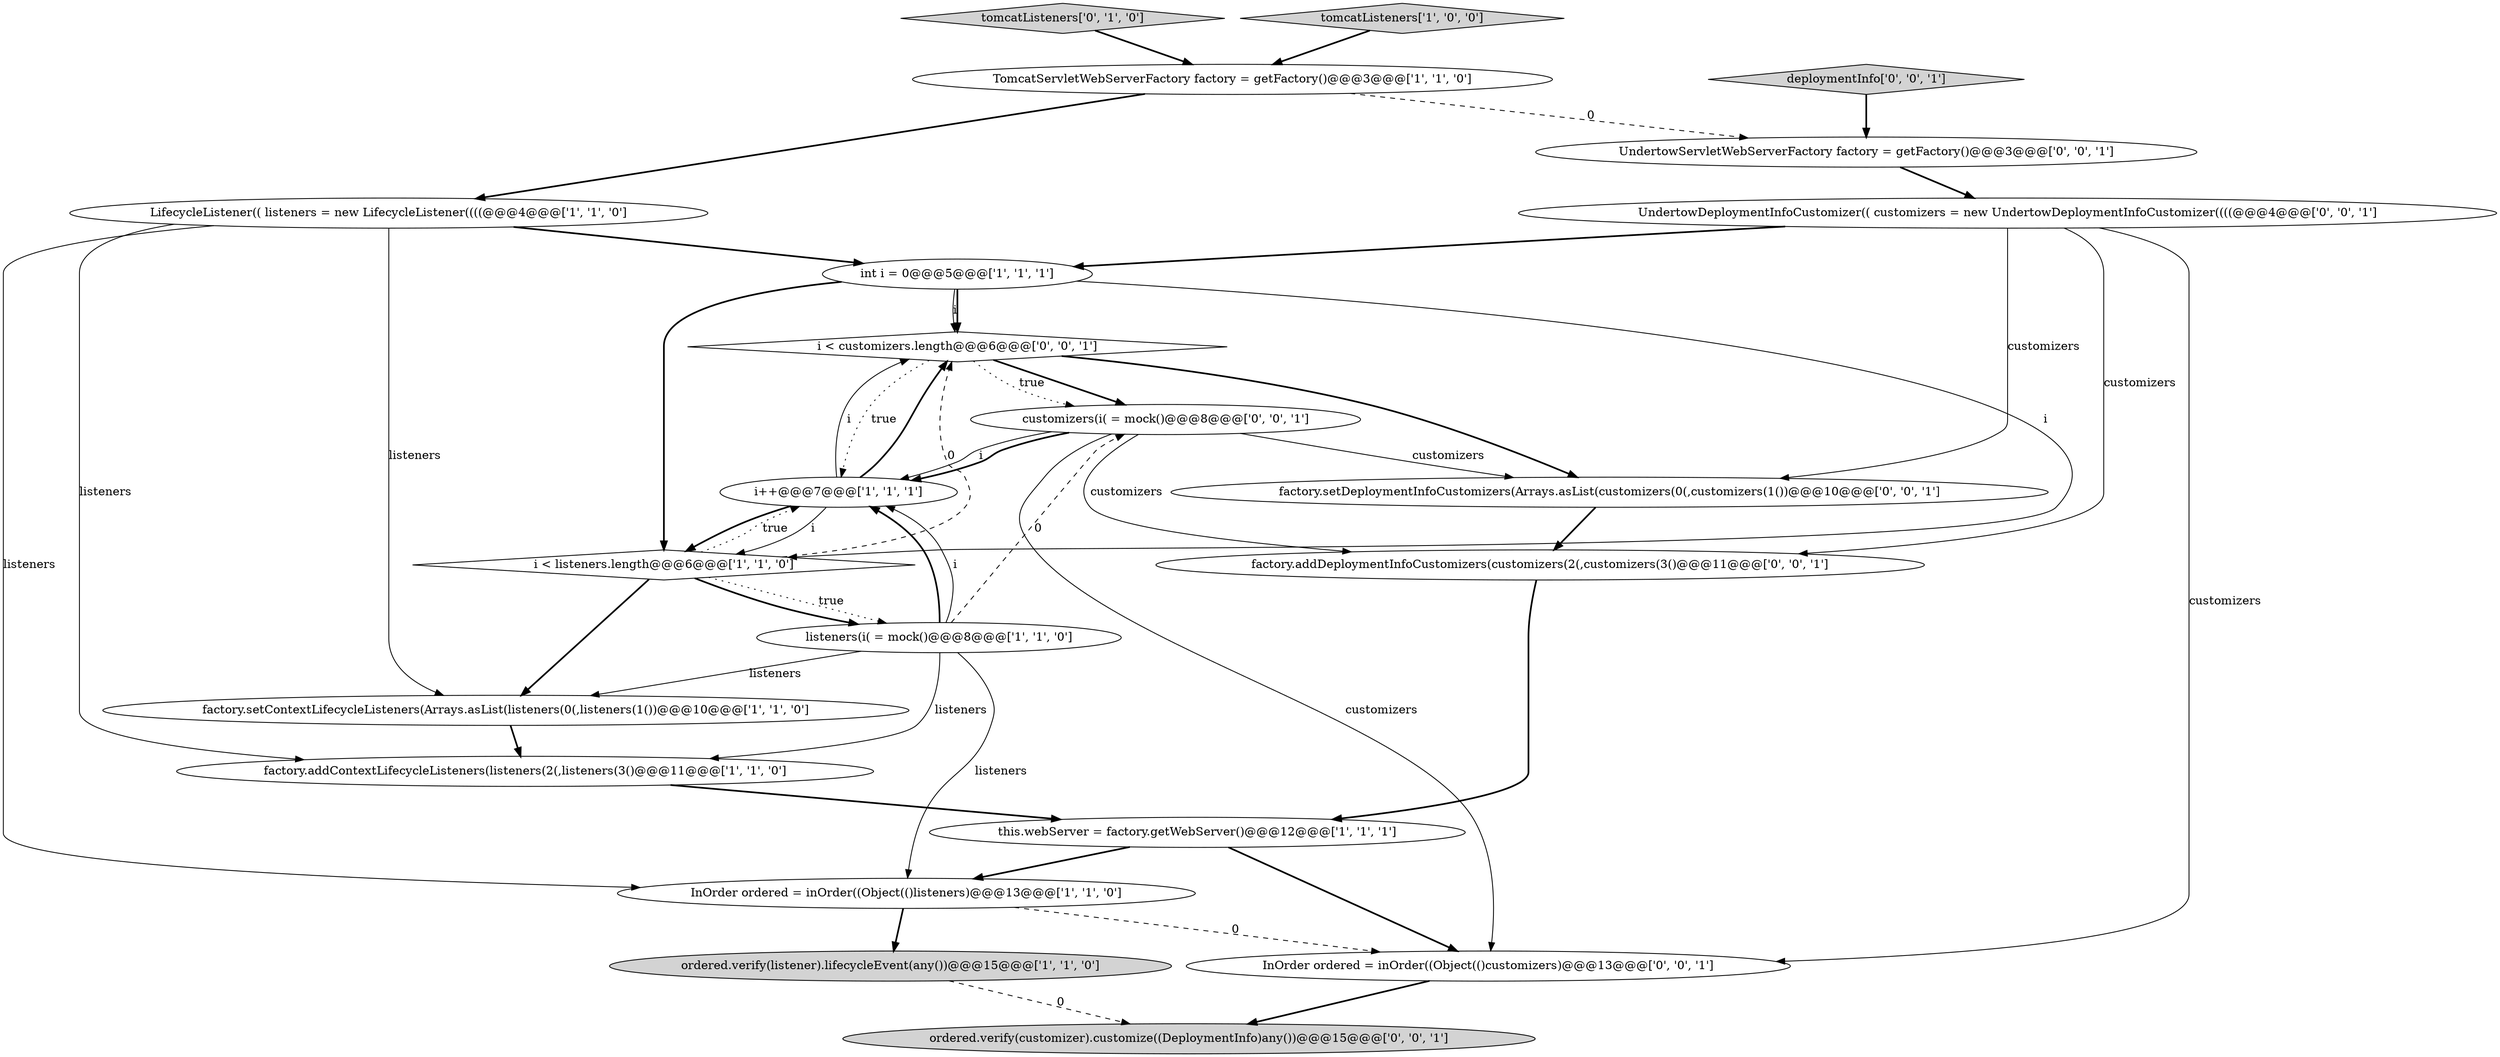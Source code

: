 digraph {
1 [style = filled, label = "int i = 0@@@5@@@['1', '1', '1']", fillcolor = white, shape = ellipse image = "AAA0AAABBB1BBB"];
19 [style = filled, label = "ordered.verify(customizer).customize((DeploymentInfo)any())@@@15@@@['0', '0', '1']", fillcolor = lightgray, shape = ellipse image = "AAA0AAABBB3BBB"];
14 [style = filled, label = "i < customizers.length@@@6@@@['0', '0', '1']", fillcolor = white, shape = diamond image = "AAA0AAABBB3BBB"];
16 [style = filled, label = "UndertowDeploymentInfoCustomizer(( customizers = new UndertowDeploymentInfoCustomizer((((@@@4@@@['0', '0', '1']", fillcolor = white, shape = ellipse image = "AAA0AAABBB3BBB"];
15 [style = filled, label = "InOrder ordered = inOrder((Object(()customizers)@@@13@@@['0', '0', '1']", fillcolor = white, shape = ellipse image = "AAA0AAABBB3BBB"];
9 [style = filled, label = "InOrder ordered = inOrder((Object(()listeners)@@@13@@@['1', '1', '0']", fillcolor = white, shape = ellipse image = "AAA0AAABBB1BBB"];
17 [style = filled, label = "customizers(i( = mock()@@@8@@@['0', '0', '1']", fillcolor = white, shape = ellipse image = "AAA0AAABBB3BBB"];
12 [style = filled, label = "tomcatListeners['0', '1', '0']", fillcolor = lightgray, shape = diamond image = "AAA0AAABBB2BBB"];
10 [style = filled, label = "i < listeners.length@@@6@@@['1', '1', '0']", fillcolor = white, shape = diamond image = "AAA0AAABBB1BBB"];
21 [style = filled, label = "UndertowServletWebServerFactory factory = getFactory()@@@3@@@['0', '0', '1']", fillcolor = white, shape = ellipse image = "AAA0AAABBB3BBB"];
7 [style = filled, label = "i++@@@7@@@['1', '1', '1']", fillcolor = white, shape = ellipse image = "AAA0AAABBB1BBB"];
2 [style = filled, label = "TomcatServletWebServerFactory factory = getFactory()@@@3@@@['1', '1', '0']", fillcolor = white, shape = ellipse image = "AAA0AAABBB1BBB"];
4 [style = filled, label = "this.webServer = factory.getWebServer()@@@12@@@['1', '1', '1']", fillcolor = white, shape = ellipse image = "AAA0AAABBB1BBB"];
13 [style = filled, label = "factory.setDeploymentInfoCustomizers(Arrays.asList(customizers(0(,customizers(1())@@@10@@@['0', '0', '1']", fillcolor = white, shape = ellipse image = "AAA0AAABBB3BBB"];
20 [style = filled, label = "factory.addDeploymentInfoCustomizers(customizers(2(,customizers(3()@@@11@@@['0', '0', '1']", fillcolor = white, shape = ellipse image = "AAA0AAABBB3BBB"];
8 [style = filled, label = "listeners(i( = mock()@@@8@@@['1', '1', '0']", fillcolor = white, shape = ellipse image = "AAA0AAABBB1BBB"];
6 [style = filled, label = "ordered.verify(listener).lifecycleEvent(any())@@@15@@@['1', '1', '0']", fillcolor = lightgray, shape = ellipse image = "AAA0AAABBB1BBB"];
11 [style = filled, label = "factory.addContextLifecycleListeners(listeners(2(,listeners(3()@@@11@@@['1', '1', '0']", fillcolor = white, shape = ellipse image = "AAA0AAABBB1BBB"];
0 [style = filled, label = "factory.setContextLifecycleListeners(Arrays.asList(listeners(0(,listeners(1())@@@10@@@['1', '1', '0']", fillcolor = white, shape = ellipse image = "AAA0AAABBB1BBB"];
3 [style = filled, label = "LifecycleListener(( listeners = new LifecycleListener((((@@@4@@@['1', '1', '0']", fillcolor = white, shape = ellipse image = "AAA0AAABBB1BBB"];
18 [style = filled, label = "deploymentInfo['0', '0', '1']", fillcolor = lightgray, shape = diamond image = "AAA0AAABBB3BBB"];
5 [style = filled, label = "tomcatListeners['1', '0', '0']", fillcolor = lightgray, shape = diamond image = "AAA0AAABBB1BBB"];
8->0 [style = solid, label="listeners"];
4->9 [style = bold, label=""];
10->8 [style = dotted, label="true"];
3->1 [style = bold, label=""];
7->10 [style = bold, label=""];
17->20 [style = solid, label="customizers"];
2->3 [style = bold, label=""];
11->4 [style = bold, label=""];
4->15 [style = bold, label=""];
17->15 [style = solid, label="customizers"];
1->14 [style = solid, label="i"];
0->11 [style = bold, label=""];
16->20 [style = solid, label="customizers"];
14->17 [style = bold, label=""];
17->7 [style = solid, label="i"];
7->10 [style = solid, label="i"];
15->19 [style = bold, label=""];
8->11 [style = solid, label="listeners"];
3->11 [style = solid, label="listeners"];
8->7 [style = bold, label=""];
9->6 [style = bold, label=""];
20->4 [style = bold, label=""];
3->9 [style = solid, label="listeners"];
7->14 [style = bold, label=""];
17->7 [style = bold, label=""];
8->9 [style = solid, label="listeners"];
3->0 [style = solid, label="listeners"];
16->13 [style = solid, label="customizers"];
14->17 [style = dotted, label="true"];
5->2 [style = bold, label=""];
12->2 [style = bold, label=""];
10->8 [style = bold, label=""];
16->1 [style = bold, label=""];
2->21 [style = dashed, label="0"];
10->0 [style = bold, label=""];
14->7 [style = dotted, label="true"];
6->19 [style = dashed, label="0"];
1->10 [style = solid, label="i"];
17->13 [style = solid, label="customizers"];
21->16 [style = bold, label=""];
8->17 [style = dashed, label="0"];
1->14 [style = bold, label=""];
14->13 [style = bold, label=""];
18->21 [style = bold, label=""];
1->10 [style = bold, label=""];
8->7 [style = solid, label="i"];
16->15 [style = solid, label="customizers"];
10->7 [style = dotted, label="true"];
10->14 [style = dashed, label="0"];
7->14 [style = solid, label="i"];
9->15 [style = dashed, label="0"];
13->20 [style = bold, label=""];
}
